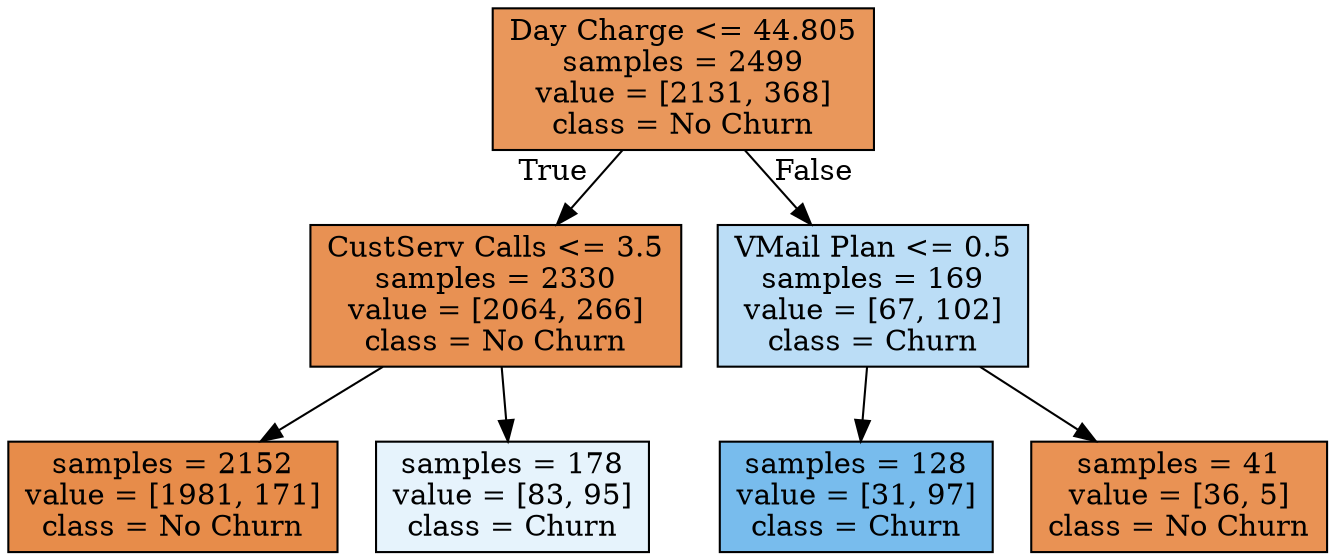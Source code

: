 digraph Tree {
node [shape=box, style="filled", color="black"] ;
0 [label="Day Charge <= 44.805\nsamples = 2499\nvalue = [2131, 368]\nclass = No Churn", fillcolor="#e9975b"] ;
1 [label="CustServ Calls <= 3.5\nsamples = 2330\nvalue = [2064, 266]\nclass = No Churn", fillcolor="#e89153"] ;
0 -> 1 [labeldistance=2.5, labelangle=45, headlabel="True"] ;
2 [label="samples = 2152\nvalue = [1981, 171]\nclass = No Churn", fillcolor="#e78c4a"] ;
1 -> 2 ;
3 [label="samples = 178\nvalue = [83, 95]\nclass = Churn", fillcolor="#e6f3fc"] ;
1 -> 3 ;
4 [label="VMail Plan <= 0.5\nsamples = 169\nvalue = [67, 102]\nclass = Churn", fillcolor="#bbddf6"] ;
0 -> 4 [labeldistance=2.5, labelangle=-45, headlabel="False"] ;
5 [label="samples = 128\nvalue = [31, 97]\nclass = Churn", fillcolor="#78bced"] ;
4 -> 5 ;
6 [label="samples = 41\nvalue = [36, 5]\nclass = No Churn", fillcolor="#e99254"] ;
4 -> 6 ;
}